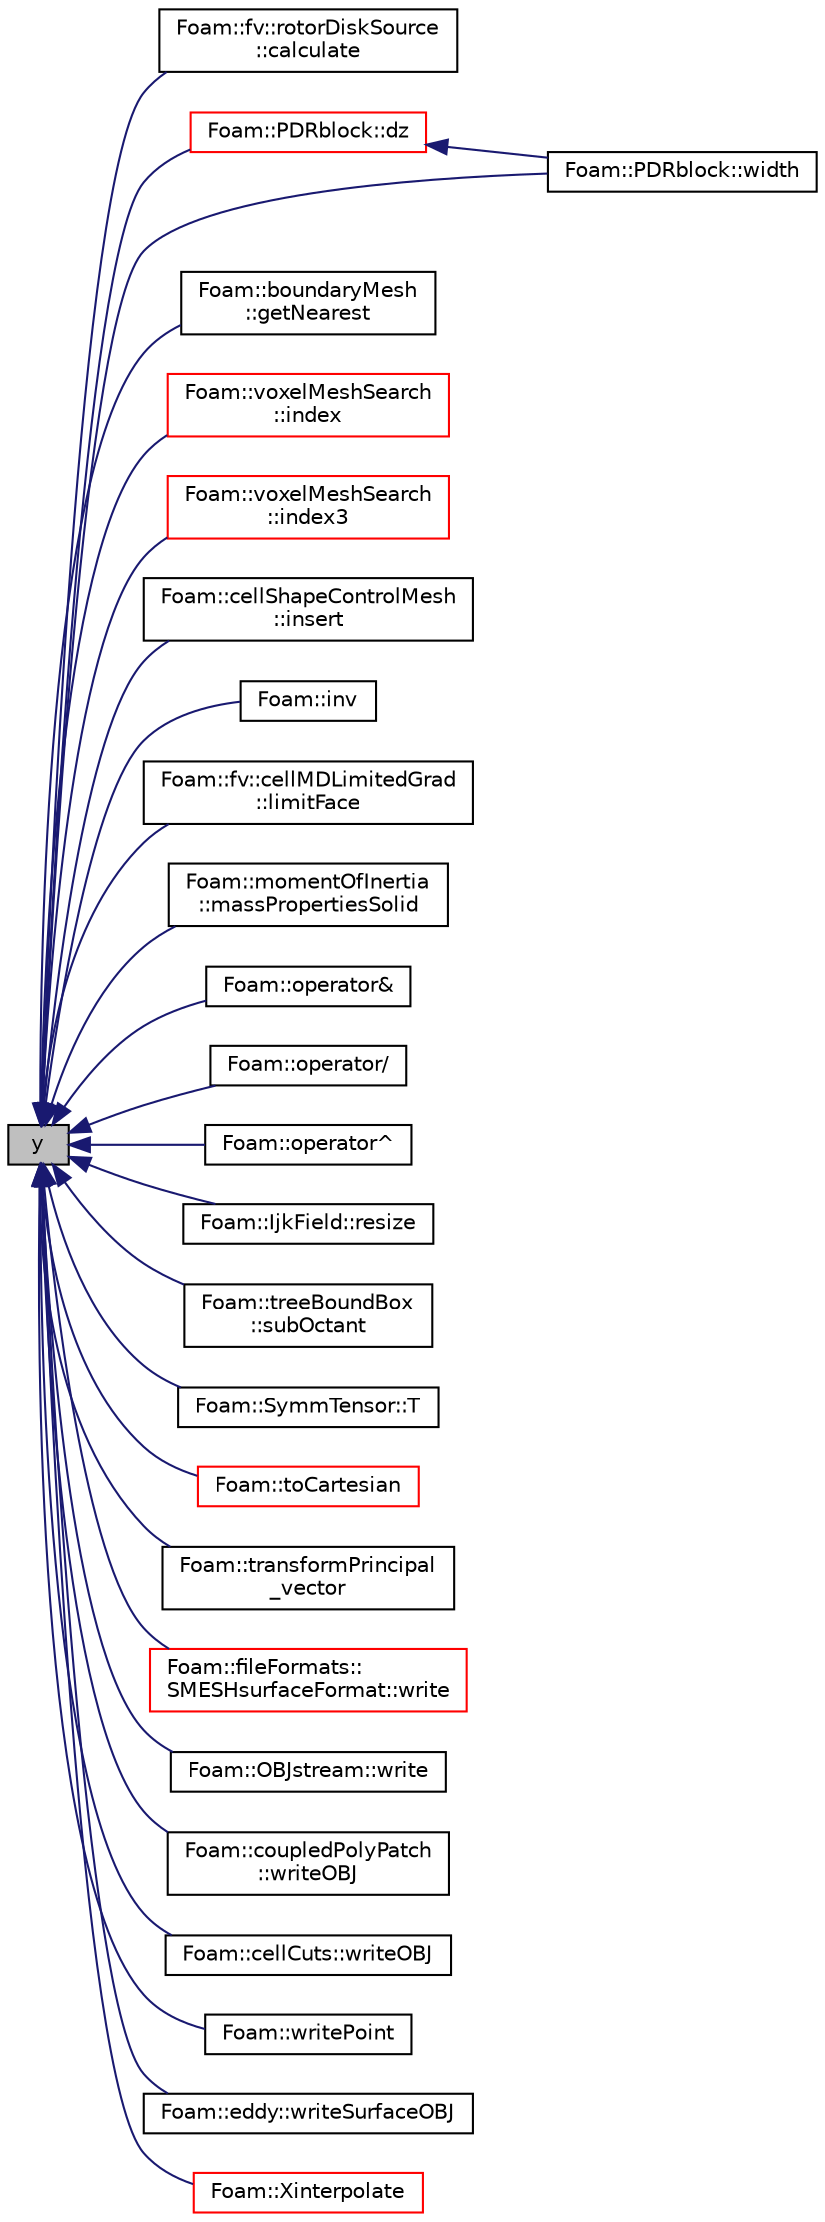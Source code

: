 digraph "y"
{
  bgcolor="transparent";
  edge [fontname="Helvetica",fontsize="10",labelfontname="Helvetica",labelfontsize="10"];
  node [fontname="Helvetica",fontsize="10",shape=record];
  rankdir="LR";
  Node1 [label="y",height=0.2,width=0.4,color="black", fillcolor="grey75", style="filled" fontcolor="black"];
  Node1 -> Node2 [dir="back",color="midnightblue",fontsize="10",style="solid",fontname="Helvetica"];
  Node2 [label="Foam::fv::rotorDiskSource\l::calculate",height=0.2,width=0.4,color="black",URL="$classFoam_1_1fv_1_1rotorDiskSource.html#af1f80de2cfdda8beed20eae7693f3c4e",tooltip="Calculate forces. "];
  Node1 -> Node3 [dir="back",color="midnightblue",fontsize="10",style="solid",fontname="Helvetica"];
  Node3 [label="Foam::PDRblock::dz",height=0.2,width=0.4,color="red",URL="$classFoam_1_1PDRblock.html#ad765c22e408fdb51fc49d839a9b6a843",tooltip="Cell size in z-direction at k position. "];
  Node3 -> Node4 [dir="back",color="midnightblue",fontsize="10",style="solid",fontname="Helvetica"];
  Node4 [label="Foam::PDRblock::width",height=0.2,width=0.4,color="black",URL="$classFoam_1_1PDRblock.html#a30ea808a62a5d199e8c0e2e0443a3d41",tooltip="Characteristic cell size at i,j,k position. "];
  Node1 -> Node5 [dir="back",color="midnightblue",fontsize="10",style="solid",fontname="Helvetica"];
  Node5 [label="Foam::boundaryMesh\l::getNearest",height=0.2,width=0.4,color="black",URL="$classFoam_1_1boundaryMesh.html#afc0c1d142df9fc42e5efffdf1f144d3a",tooltip="Get bMesh index of nearest face for every boundary face in. "];
  Node1 -> Node6 [dir="back",color="midnightblue",fontsize="10",style="solid",fontname="Helvetica"];
  Node6 [label="Foam::voxelMeshSearch\l::index",height=0.2,width=0.4,color="red",URL="$classFoam_1_1voxelMeshSearch.html#a4e3d1c251856990b16467ed09bf44dfb",tooltip="Find cells. Returns number of cells found. "];
  Node1 -> Node7 [dir="back",color="midnightblue",fontsize="10",style="solid",fontname="Helvetica"];
  Node7 [label="Foam::voxelMeshSearch\l::index3",height=0.2,width=0.4,color="red",URL="$classFoam_1_1voxelMeshSearch.html#a02d8ddeb544f2a92745ad674a17ec906",tooltip="Combined voxel index to individual indices. "];
  Node1 -> Node8 [dir="back",color="midnightblue",fontsize="10",style="solid",fontname="Helvetica"];
  Node8 [label="Foam::cellShapeControlMesh\l::insert",height=0.2,width=0.4,color="black",URL="$classFoam_1_1cellShapeControlMesh.html#a85f0696dfb70d101b69404027b5f19f0"];
  Node1 -> Node9 [dir="back",color="midnightblue",fontsize="10",style="solid",fontname="Helvetica"];
  Node9 [label="Foam::inv",height=0.2,width=0.4,color="black",URL="$namespaceFoam.html#a2f8518ffb406c9ac8b338a50ed647081"];
  Node1 -> Node10 [dir="back",color="midnightblue",fontsize="10",style="solid",fontname="Helvetica"];
  Node10 [label="Foam::fv::cellMDLimitedGrad\l::limitFace",height=0.2,width=0.4,color="black",URL="$classFoam_1_1fv_1_1cellMDLimitedGrad.html#a3f608394bf4848c7f7a79d9943e3d05b"];
  Node1 -> Node11 [dir="back",color="midnightblue",fontsize="10",style="solid",fontname="Helvetica"];
  Node11 [label="Foam::momentOfInertia\l::massPropertiesSolid",height=0.2,width=0.4,color="black",URL="$classFoam_1_1momentOfInertia.html#ac948fad3ba413d57d196458b12848db1"];
  Node1 -> Node12 [dir="back",color="midnightblue",fontsize="10",style="solid",fontname="Helvetica"];
  Node12 [label="Foam::operator&",height=0.2,width=0.4,color="black",URL="$namespaceFoam.html#a4c19a1479b05f185cd4db16188f428a5",tooltip="Inner-product between a spherical tensor and a vector. "];
  Node1 -> Node13 [dir="back",color="midnightblue",fontsize="10",style="solid",fontname="Helvetica"];
  Node13 [label="Foam::operator/",height=0.2,width=0.4,color="black",URL="$namespaceFoam.html#aa27e874cfb850f9030a3f109d2437758",tooltip="Division of a scalar by a diagonalTensor. "];
  Node1 -> Node14 [dir="back",color="midnightblue",fontsize="10",style="solid",fontname="Helvetica"];
  Node14 [label="Foam::operator^",height=0.2,width=0.4,color="black",URL="$namespaceFoam.html#a3ff000a9e642511c003dfcaa4dc0d432",tooltip="Cross product for complexVector. "];
  Node1 -> Node15 [dir="back",color="midnightblue",fontsize="10",style="solid",fontname="Helvetica"];
  Node15 [label="Foam::IjkField::resize",height=0.2,width=0.4,color="black",URL="$classFoam_1_1IjkField.html#aae8bef8dcce7b478cc1310d5057bdb18",tooltip="Change dimensions. "];
  Node1 -> Node16 [dir="back",color="midnightblue",fontsize="10",style="solid",fontname="Helvetica"];
  Node16 [label="Foam::treeBoundBox\l::subOctant",height=0.2,width=0.4,color="black",URL="$classFoam_1_1treeBoundBox.html#a1d75c77cc63bc662cbb3b38b7859707e",tooltip="Returns octant number given intersection and midpoint. "];
  Node1 -> Node17 [dir="back",color="midnightblue",fontsize="10",style="solid",fontname="Helvetica"];
  Node17 [label="Foam::SymmTensor::T",height=0.2,width=0.4,color="black",URL="$classFoam_1_1SymmTensor.html#a371a2d0aa16e2df68b41440006f95ac2",tooltip="Transpose. "];
  Node1 -> Node18 [dir="back",color="midnightblue",fontsize="10",style="solid",fontname="Helvetica"];
  Node18 [label="Foam::toCartesian",height=0.2,width=0.4,color="red",URL="$namespaceFoam.html#a653881adf75092378152a29ed2b23dc1",tooltip="Convert to Cartesian (from Cylindrical) "];
  Node1 -> Node19 [dir="back",color="midnightblue",fontsize="10",style="solid",fontname="Helvetica"];
  Node19 [label="Foam::transformPrincipal\l_vector",height=0.2,width=0.4,color="black",URL="$namespaceFoam.html#afe2f4a56b6f8783fa4e480bc3abafe3f",tooltip="Transform principal. "];
  Node1 -> Node4 [dir="back",color="midnightblue",fontsize="10",style="solid",fontname="Helvetica"];
  Node1 -> Node20 [dir="back",color="midnightblue",fontsize="10",style="solid",fontname="Helvetica"];
  Node20 [label="Foam::fileFormats::\lSMESHsurfaceFormat::write",height=0.2,width=0.4,color="red",URL="$classFoam_1_1fileFormats_1_1SMESHsurfaceFormat.html#a6ec61957e13b15f91c3137de94712e52",tooltip="Write surface mesh components by proxy. "];
  Node1 -> Node21 [dir="back",color="midnightblue",fontsize="10",style="solid",fontname="Helvetica"];
  Node21 [label="Foam::OBJstream::write",height=0.2,width=0.4,color="black",URL="$classFoam_1_1OBJstream.html#ae106328d18517b18525f123913355f3f",tooltip="Write point and vector normal (&#39;vn&#39;) "];
  Node1 -> Node22 [dir="back",color="midnightblue",fontsize="10",style="solid",fontname="Helvetica"];
  Node22 [label="Foam::coupledPolyPatch\l::writeOBJ",height=0.2,width=0.4,color="black",URL="$classFoam_1_1coupledPolyPatch.html#aced11bcde5699e7ec29ee979246e8de1",tooltip="Write selected points in OBJ format. "];
  Node1 -> Node23 [dir="back",color="midnightblue",fontsize="10",style="solid",fontname="Helvetica"];
  Node23 [label="Foam::cellCuts::writeOBJ",height=0.2,width=0.4,color="black",URL="$classFoam_1_1cellCuts.html#a57cbdcfaa2fb786876ff423aa2c77db0",tooltip="debugging:Write list of cuts to stream in OBJ format "];
  Node1 -> Node24 [dir="back",color="midnightblue",fontsize="10",style="solid",fontname="Helvetica"];
  Node24 [label="Foam::writePoint",height=0.2,width=0.4,color="black",URL="$namespaceFoam.html#aa1014d37d9de0b52bd9f2ebb1411dfba"];
  Node1 -> Node25 [dir="back",color="midnightblue",fontsize="10",style="solid",fontname="Helvetica"];
  Node25 [label="Foam::eddy::writeSurfaceOBJ",height=0.2,width=0.4,color="black",URL="$classFoam_1_1eddy.html#afd28eca1d42f947e21cac6af7c389edd",tooltip="Write the eddy surface in OBJ format. "];
  Node1 -> Node26 [dir="back",color="midnightblue",fontsize="10",style="solid",fontname="Helvetica"];
  Node26 [label="Foam::Xinterpolate",height=0.2,width=0.4,color="red",URL="$namespaceFoam.html#a396585a82c5ba11402e6603c63463477"];
}

